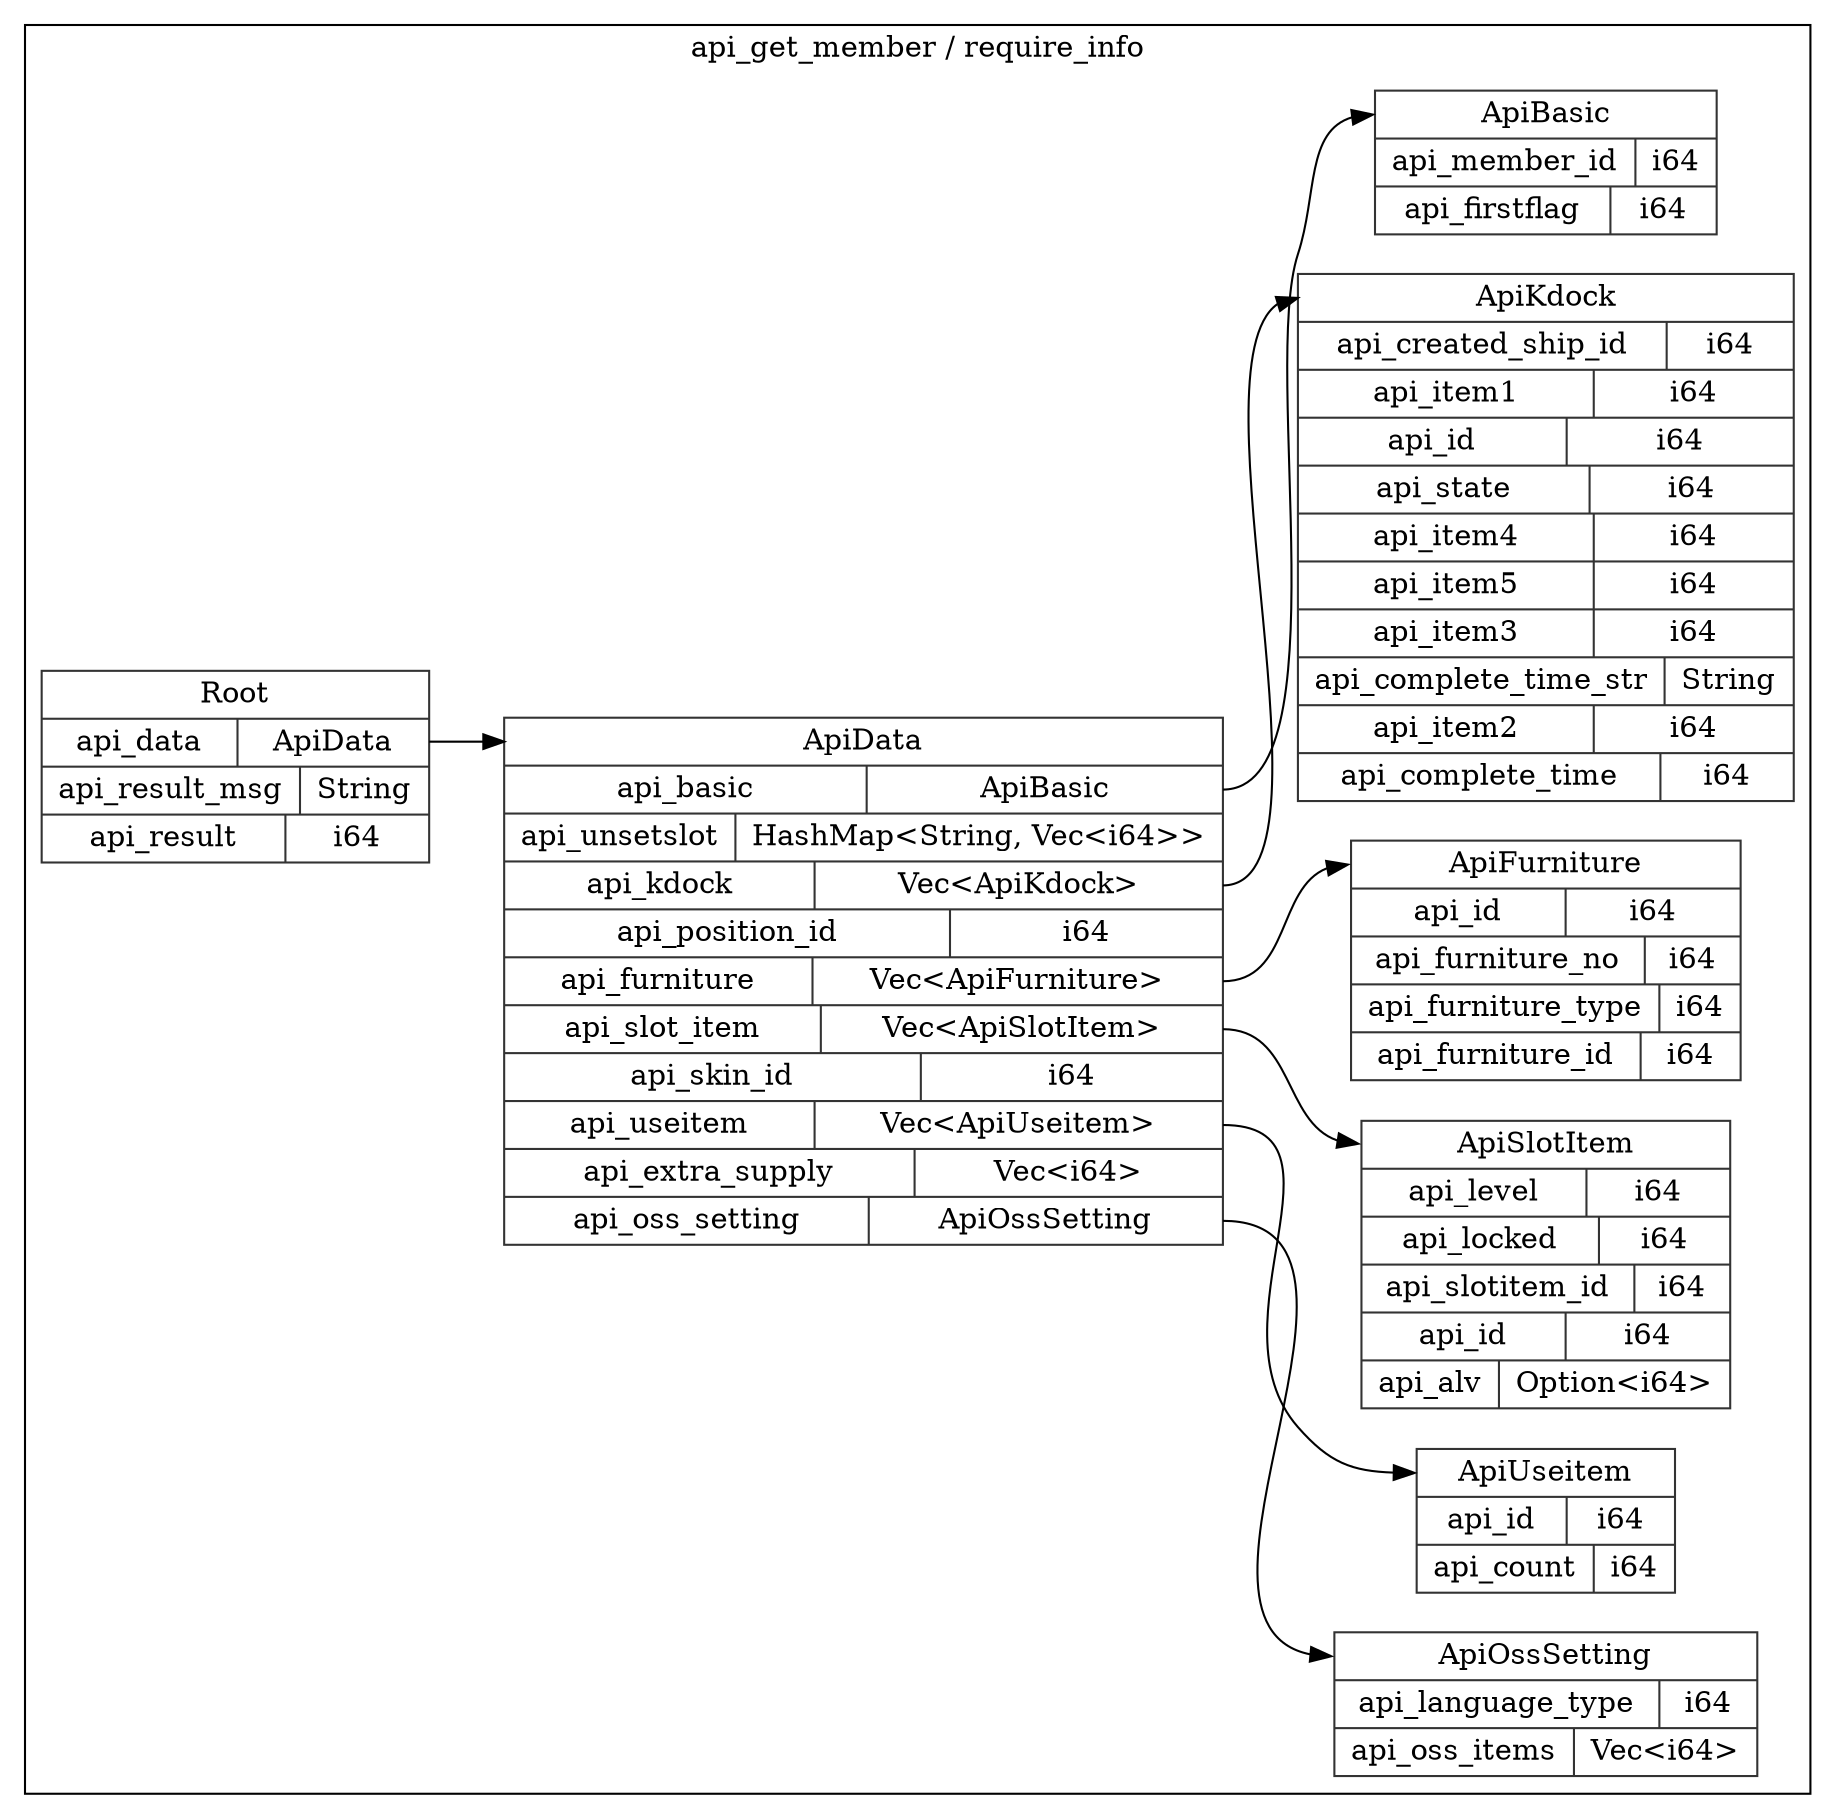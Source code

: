 digraph {
  rankdir=LR;
  subgraph cluster_0 {
    label="api_get_member / require_info";
    node [style="filled", color=white, style="solid", color=gray20];
    api_get_member__require_info__ApiOssSetting [label="<ApiOssSetting> ApiOssSetting  | { api_language_type | <api_language_type> i64 } | { api_oss_items | <api_oss_items> Vec\<i64\> }", shape=record];
    api_get_member__require_info__ApiKdock [label="<ApiKdock> ApiKdock  | { api_created_ship_id | <api_created_ship_id> i64 } | { api_item1 | <api_item1> i64 } | { api_id | <api_id> i64 } | { api_state | <api_state> i64 } | { api_item4 | <api_item4> i64 } | { api_item5 | <api_item5> i64 } | { api_item3 | <api_item3> i64 } | { api_complete_time_str | <api_complete_time_str> String } | { api_item2 | <api_item2> i64 } | { api_complete_time | <api_complete_time> i64 }", shape=record];
    api_get_member__require_info__ApiSlotItem [label="<ApiSlotItem> ApiSlotItem  | { api_level | <api_level> i64 } | { api_locked | <api_locked> i64 } | { api_slotitem_id | <api_slotitem_id> i64 } | { api_id | <api_id> i64 } | { api_alv | <api_alv> Option\<i64\> }", shape=record];
    api_get_member__require_info__Root [label="<Root> Root  | { api_data | <api_data> ApiData } | { api_result_msg | <api_result_msg> String } | { api_result | <api_result> i64 }", shape=record];
    api_get_member__require_info__ApiData;
    api_get_member__require_info__Root:api_data:e -> api_get_member__require_info__ApiData:ApiData:w;
    api_get_member__require_info__ApiData [label="<ApiData> ApiData  | { api_basic | <api_basic> ApiBasic } | { api_unsetslot | <api_unsetslot> HashMap\<String, Vec\<i64\>\> } | { api_kdock | <api_kdock> Vec\<ApiKdock\> } | { api_position_id | <api_position_id> i64 } | { api_furniture | <api_furniture> Vec\<ApiFurniture\> } | { api_slot_item | <api_slot_item> Vec\<ApiSlotItem\> } | { api_skin_id | <api_skin_id> i64 } | { api_useitem | <api_useitem> Vec\<ApiUseitem\> } | { api_extra_supply | <api_extra_supply> Vec\<i64\> } | { api_oss_setting | <api_oss_setting> ApiOssSetting }", shape=record];
    api_get_member__require_info__ApiBasic;
    api_get_member__require_info__ApiData:api_basic:e -> api_get_member__require_info__ApiBasic:ApiBasic:w;
    api_get_member__require_info__ApiData:api_kdock:e -> api_get_member__require_info__ApiKdock:ApiKdock:w;
    api_get_member__require_info__ApiFurniture;
    api_get_member__require_info__ApiData:api_furniture:e -> api_get_member__require_info__ApiFurniture:ApiFurniture:w;
    api_get_member__require_info__ApiData:api_slot_item:e -> api_get_member__require_info__ApiSlotItem:ApiSlotItem:w;
    api_get_member__require_info__ApiUseitem;
    api_get_member__require_info__ApiData:api_useitem:e -> api_get_member__require_info__ApiUseitem:ApiUseitem:w;
    api_get_member__require_info__ApiData:api_oss_setting:e -> api_get_member__require_info__ApiOssSetting:ApiOssSetting:w;
    api_get_member__require_info__ApiUseitem [label="<ApiUseitem> ApiUseitem  | { api_id | <api_id> i64 } | { api_count | <api_count> i64 }", shape=record];
    api_get_member__require_info__ApiBasic [label="<ApiBasic> ApiBasic  | { api_member_id | <api_member_id> i64 } | { api_firstflag | <api_firstflag> i64 }", shape=record];
    api_get_member__require_info__ApiFurniture [label="<ApiFurniture> ApiFurniture  | { api_id | <api_id> i64 } | { api_furniture_no | <api_furniture_no> i64 } | { api_furniture_type | <api_furniture_type> i64 } | { api_furniture_id | <api_furniture_id> i64 }", shape=record];
  }
}
